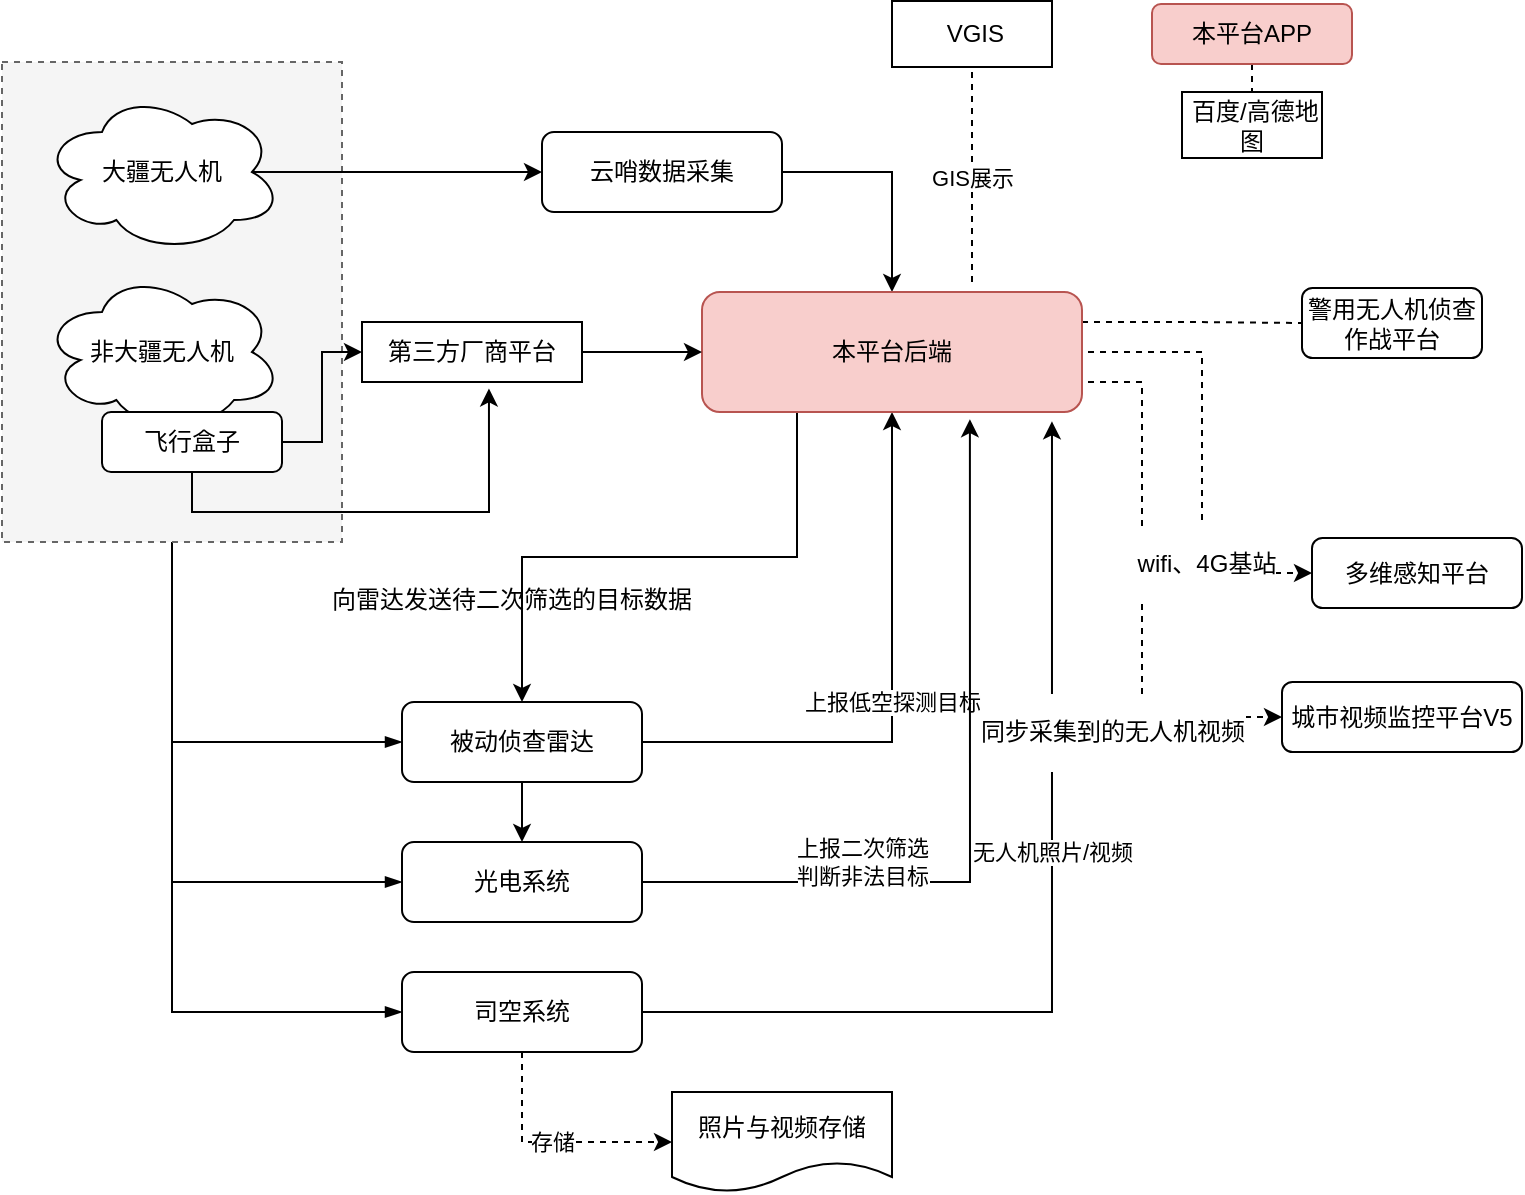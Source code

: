 <mxfile version="10.6.2" type="github"><diagram id="ZXbhY7CVpI-BIAMXs6bf" name="Page-1"><mxGraphModel dx="897" dy="469" grid="1" gridSize="10" guides="1" tooltips="1" connect="1" arrows="1" fold="1" page="1" pageScale="1" pageWidth="827" pageHeight="1169" math="0" shadow="0"><root><mxCell id="0"/><mxCell id="1" parent="0"/><mxCell id="SJN7MPmhMZ1LIdw3ViLj-26" style="edgeStyle=orthogonalEdgeStyle;rounded=0;orthogonalLoop=1;jettySize=auto;html=1;exitX=0.5;exitY=1;exitDx=0;exitDy=0;entryX=0;entryY=0.5;entryDx=0;entryDy=0;endArrow=blockThin;endFill=1;" edge="1" parent="1" source="SJN7MPmhMZ1LIdw3ViLj-25" target="JGGShvwqFwPRQf4y87TC-3"><mxGeometry relative="1" as="geometry"/></mxCell><mxCell id="SJN7MPmhMZ1LIdw3ViLj-27" style="edgeStyle=orthogonalEdgeStyle;rounded=0;orthogonalLoop=1;jettySize=auto;html=1;exitX=0.5;exitY=1;exitDx=0;exitDy=0;entryX=0;entryY=0.5;entryDx=0;entryDy=0;endArrow=blockThin;endFill=1;" edge="1" parent="1" source="SJN7MPmhMZ1LIdw3ViLj-25" target="JGGShvwqFwPRQf4y87TC-4"><mxGeometry relative="1" as="geometry"/></mxCell><mxCell id="SJN7MPmhMZ1LIdw3ViLj-28" style="edgeStyle=orthogonalEdgeStyle;rounded=0;orthogonalLoop=1;jettySize=auto;html=1;exitX=0.5;exitY=1;exitDx=0;exitDy=0;entryX=0;entryY=0.5;entryDx=0;entryDy=0;endArrow=blockThin;endFill=1;" edge="1" parent="1" source="SJN7MPmhMZ1LIdw3ViLj-25" target="JGGShvwqFwPRQf4y87TC-5"><mxGeometry relative="1" as="geometry"/></mxCell><mxCell id="SJN7MPmhMZ1LIdw3ViLj-25" value="" style="rounded=0;whiteSpace=wrap;html=1;dashed=1;fillColor=#f5f5f5;strokeColor=#666666;fontColor=#333333;" vertex="1" parent="1"><mxGeometry x="40" y="40" width="170" height="240" as="geometry"/></mxCell><mxCell id="JGGShvwqFwPRQf4y87TC-14" style="edgeStyle=orthogonalEdgeStyle;rounded=0;orthogonalLoop=1;jettySize=auto;html=1;exitX=0.875;exitY=0.5;exitDx=0;exitDy=0;exitPerimeter=0;" parent="1" source="JGGShvwqFwPRQf4y87TC-1" target="JGGShvwqFwPRQf4y87TC-2" edge="1"><mxGeometry relative="1" as="geometry"/></mxCell><mxCell id="JGGShvwqFwPRQf4y87TC-1" value="大疆无人机" style="ellipse;shape=cloud;whiteSpace=wrap;html=1;" parent="1" vertex="1"><mxGeometry x="60" y="55" width="120" height="80" as="geometry"/></mxCell><mxCell id="JGGShvwqFwPRQf4y87TC-13" style="edgeStyle=orthogonalEdgeStyle;rounded=0;orthogonalLoop=1;jettySize=auto;html=1;exitX=1;exitY=0.5;exitDx=0;exitDy=0;entryX=0.5;entryY=0;entryDx=0;entryDy=0;" parent="1" source="JGGShvwqFwPRQf4y87TC-2" target="JGGShvwqFwPRQf4y87TC-8" edge="1"><mxGeometry relative="1" as="geometry"/></mxCell><mxCell id="JGGShvwqFwPRQf4y87TC-2" value="云哨数据采集" style="rounded=1;whiteSpace=wrap;html=1;" parent="1" vertex="1"><mxGeometry x="310" y="75" width="120" height="40" as="geometry"/></mxCell><mxCell id="SJN7MPmhMZ1LIdw3ViLj-1" value="上报低空探测目标" style="edgeStyle=orthogonalEdgeStyle;rounded=0;orthogonalLoop=1;jettySize=auto;html=1;entryX=0.5;entryY=1;entryDx=0;entryDy=0;" edge="1" parent="1" source="JGGShvwqFwPRQf4y87TC-3" target="JGGShvwqFwPRQf4y87TC-8"><mxGeometry relative="1" as="geometry"/></mxCell><mxCell id="SJN7MPmhMZ1LIdw3ViLj-4" style="edgeStyle=orthogonalEdgeStyle;rounded=0;orthogonalLoop=1;jettySize=auto;html=1;exitX=0.5;exitY=1;exitDx=0;exitDy=0;entryX=0.5;entryY=0;entryDx=0;entryDy=0;" edge="1" parent="1" source="JGGShvwqFwPRQf4y87TC-3" target="JGGShvwqFwPRQf4y87TC-4"><mxGeometry relative="1" as="geometry"/></mxCell><mxCell id="JGGShvwqFwPRQf4y87TC-3" value="被动侦查雷达" style="rounded=1;whiteSpace=wrap;html=1;" parent="1" vertex="1"><mxGeometry x="240" y="360" width="120" height="40" as="geometry"/></mxCell><mxCell id="SJN7MPmhMZ1LIdw3ViLj-3" value="上报二次筛选&lt;br&gt;判断非法目标" style="edgeStyle=orthogonalEdgeStyle;rounded=0;orthogonalLoop=1;jettySize=auto;html=1;exitX=1;exitY=0.5;exitDx=0;exitDy=0;entryX=0.705;entryY=1.06;entryDx=0;entryDy=0;entryPerimeter=0;" edge="1" parent="1" source="JGGShvwqFwPRQf4y87TC-4" target="JGGShvwqFwPRQf4y87TC-8"><mxGeometry x="-0.443" y="10" relative="1" as="geometry"><mxPoint as="offset"/></mxGeometry></mxCell><mxCell id="JGGShvwqFwPRQf4y87TC-4" value="光电系统" style="rounded=1;whiteSpace=wrap;html=1;" parent="1" vertex="1"><mxGeometry x="240" y="430" width="120" height="40" as="geometry"/></mxCell><mxCell id="SJN7MPmhMZ1LIdw3ViLj-2" value="无人机照片/视频" style="edgeStyle=orthogonalEdgeStyle;rounded=0;orthogonalLoop=1;jettySize=auto;html=1;exitX=1;exitY=0.5;exitDx=0;exitDy=0;entryX=0.921;entryY=1.078;entryDx=0;entryDy=0;entryPerimeter=0;" edge="1" parent="1" source="JGGShvwqFwPRQf4y87TC-5" target="JGGShvwqFwPRQf4y87TC-8"><mxGeometry x="-0.342" y="40" relative="1" as="geometry"><mxPoint x="40" y="-40" as="offset"/></mxGeometry></mxCell><mxCell id="SJN7MPmhMZ1LIdw3ViLj-8" value="存储" style="edgeStyle=orthogonalEdgeStyle;rounded=0;orthogonalLoop=1;jettySize=auto;html=1;exitX=0.5;exitY=1;exitDx=0;exitDy=0;entryX=0;entryY=0.5;entryDx=0;entryDy=0;dashed=1;" edge="1" parent="1" source="JGGShvwqFwPRQf4y87TC-5" target="SJN7MPmhMZ1LIdw3ViLj-7"><mxGeometry relative="1" as="geometry"/></mxCell><mxCell id="JGGShvwqFwPRQf4y87TC-5" value="司空系统" style="rounded=1;whiteSpace=wrap;html=1;" parent="1" vertex="1"><mxGeometry x="240" y="495" width="120" height="40" as="geometry"/></mxCell><mxCell id="JGGShvwqFwPRQf4y87TC-6" value="非大疆无人机" style="ellipse;shape=cloud;whiteSpace=wrap;html=1;" parent="1" vertex="1"><mxGeometry x="60" y="145" width="120" height="80" as="geometry"/></mxCell><mxCell id="JGGShvwqFwPRQf4y87TC-10" style="edgeStyle=orthogonalEdgeStyle;rounded=0;orthogonalLoop=1;jettySize=auto;html=1;exitX=1;exitY=0.5;exitDx=0;exitDy=0;entryX=0;entryY=0.5;entryDx=0;entryDy=0;" parent="1" source="JGGShvwqFwPRQf4y87TC-7" target="JGGShvwqFwPRQf4y87TC-9" edge="1"><mxGeometry relative="1" as="geometry"/></mxCell><mxCell id="JGGShvwqFwPRQf4y87TC-11" style="edgeStyle=orthogonalEdgeStyle;rounded=0;orthogonalLoop=1;jettySize=auto;html=1;exitX=0.5;exitY=1;exitDx=0;exitDy=0;entryX=0.577;entryY=1.107;entryDx=0;entryDy=0;entryPerimeter=0;" parent="1" source="JGGShvwqFwPRQf4y87TC-7" target="JGGShvwqFwPRQf4y87TC-9" edge="1"><mxGeometry relative="1" as="geometry"/></mxCell><mxCell id="JGGShvwqFwPRQf4y87TC-7" value="飞行盒子" style="rounded=1;whiteSpace=wrap;html=1;" parent="1" vertex="1"><mxGeometry x="90" y="215" width="90" height="30" as="geometry"/></mxCell><mxCell id="SJN7MPmhMZ1LIdw3ViLj-6" style="edgeStyle=orthogonalEdgeStyle;rounded=0;orthogonalLoop=1;jettySize=auto;html=1;exitX=0.25;exitY=1;exitDx=0;exitDy=0;entryX=0.5;entryY=0;entryDx=0;entryDy=0;" edge="1" parent="1" source="JGGShvwqFwPRQf4y87TC-8" target="JGGShvwqFwPRQf4y87TC-3"><mxGeometry relative="1" as="geometry"/></mxCell><mxCell id="SJN7MPmhMZ1LIdw3ViLj-11" style="edgeStyle=orthogonalEdgeStyle;rounded=0;orthogonalLoop=1;jettySize=auto;html=1;exitX=1;exitY=0.5;exitDx=0;exitDy=0;entryX=0;entryY=0.5;entryDx=0;entryDy=0;dashed=1;" edge="1" parent="1" source="JGGShvwqFwPRQf4y87TC-8" target="SJN7MPmhMZ1LIdw3ViLj-10"><mxGeometry relative="1" as="geometry"><Array as="points"><mxPoint x="580" y="200"/><mxPoint x="610" y="200"/><mxPoint x="610" y="368"/></Array></mxGeometry></mxCell><mxCell id="SJN7MPmhMZ1LIdw3ViLj-12" value="&lt;p&gt;&lt;span&gt;&lt;font face=&quot;宋体&quot;&gt;同步采集到的无人机视频&lt;/font&gt;&lt;/span&gt;&lt;/p&gt;" style="text;html=1;resizable=0;points=[];align=center;verticalAlign=middle;labelBackgroundColor=#ffffff;" vertex="1" connectable="0" parent="SJN7MPmhMZ1LIdw3ViLj-11"><mxGeometry x="0.2" y="-1" relative="1" as="geometry"><mxPoint x="-14" y="50" as="offset"/></mxGeometry></mxCell><mxCell id="SJN7MPmhMZ1LIdw3ViLj-19" style="edgeStyle=orthogonalEdgeStyle;rounded=0;orthogonalLoop=1;jettySize=auto;html=1;exitX=1;exitY=0.25;exitDx=0;exitDy=0;dashed=1;entryX=0;entryY=0.5;entryDx=0;entryDy=0;" edge="1" parent="1" source="JGGShvwqFwPRQf4y87TC-8" target="SJN7MPmhMZ1LIdw3ViLj-18"><mxGeometry relative="1" as="geometry"><Array as="points"><mxPoint x="580" y="185"/><mxPoint x="640" y="185"/><mxPoint x="640" y="296"/></Array></mxGeometry></mxCell><mxCell id="SJN7MPmhMZ1LIdw3ViLj-20" value="&lt;p&gt;&lt;span&gt;w&lt;/span&gt;&lt;span&gt;ifi&lt;/span&gt;&lt;span&gt;&lt;font face=&quot;宋体&quot;&gt;、&lt;/font&gt;4&lt;/span&gt;&lt;span&gt;G&lt;/span&gt;&lt;span&gt;&lt;font face=&quot;宋体&quot;&gt;基站&lt;/font&gt;&lt;/span&gt;&lt;/p&gt;" style="text;html=1;resizable=0;points=[];align=center;verticalAlign=middle;labelBackgroundColor=#ffffff;" vertex="1" connectable="0" parent="SJN7MPmhMZ1LIdw3ViLj-19"><mxGeometry x="0.505" y="2" relative="1" as="geometry"><mxPoint as="offset"/></mxGeometry></mxCell><mxCell id="SJN7MPmhMZ1LIdw3ViLj-22" value="GIS展示" style="edgeStyle=orthogonalEdgeStyle;rounded=0;orthogonalLoop=1;jettySize=auto;html=1;dashed=1;endArrow=none;endFill=0;" edge="1" parent="1"><mxGeometry relative="1" as="geometry"><mxPoint x="525" y="150" as="sourcePoint"/><mxPoint x="525" y="45" as="targetPoint"/></mxGeometry></mxCell><mxCell id="SJN7MPmhMZ1LIdw3ViLj-24" style="edgeStyle=orthogonalEdgeStyle;rounded=0;orthogonalLoop=1;jettySize=auto;html=1;exitX=1;exitY=0.25;exitDx=0;exitDy=0;dashed=1;endArrow=none;endFill=0;" edge="1" parent="1" source="JGGShvwqFwPRQf4y87TC-8" target="SJN7MPmhMZ1LIdw3ViLj-23"><mxGeometry relative="1" as="geometry"/></mxCell><mxCell id="JGGShvwqFwPRQf4y87TC-8" value="本平台后端" style="rounded=1;whiteSpace=wrap;html=1;fillColor=#f8cecc;strokeColor=#b85450;" parent="1" vertex="1"><mxGeometry x="390" y="155" width="190" height="60" as="geometry"/></mxCell><mxCell id="JGGShvwqFwPRQf4y87TC-12" style="edgeStyle=orthogonalEdgeStyle;rounded=0;orthogonalLoop=1;jettySize=auto;html=1;exitX=1;exitY=0.5;exitDx=0;exitDy=0;" parent="1" source="JGGShvwqFwPRQf4y87TC-9" target="JGGShvwqFwPRQf4y87TC-8" edge="1"><mxGeometry relative="1" as="geometry"/></mxCell><mxCell id="JGGShvwqFwPRQf4y87TC-9" value="第三方厂商平台" style="rounded=0;whiteSpace=wrap;html=1;" parent="1" vertex="1"><mxGeometry x="220" y="170" width="110" height="30" as="geometry"/></mxCell><mxCell id="SJN7MPmhMZ1LIdw3ViLj-5" value="向雷达发送待二次筛选的目标数据" style="text;html=1;" vertex="1" parent="1"><mxGeometry x="203" y="295" width="210" height="30" as="geometry"/></mxCell><mxCell id="SJN7MPmhMZ1LIdw3ViLj-7" value="照片与视频存储" style="shape=document;whiteSpace=wrap;html=1;boundedLbl=1;" vertex="1" parent="1"><mxGeometry x="375" y="555" width="110" height="50" as="geometry"/></mxCell><mxCell id="SJN7MPmhMZ1LIdw3ViLj-10" value="&lt;p&gt;&lt;span&gt;&lt;font face=&quot;宋体&quot;&gt;城市视频监控平台&lt;/font&gt;V&lt;/span&gt;&lt;span&gt;5&lt;/span&gt;&lt;/p&gt;" style="rounded=1;whiteSpace=wrap;html=1;" vertex="1" parent="1"><mxGeometry x="680" y="350" width="120" height="35" as="geometry"/></mxCell><mxCell id="SJN7MPmhMZ1LIdw3ViLj-13" value="&amp;nbsp;VGIS" style="rounded=0;whiteSpace=wrap;html=1;" vertex="1" parent="1"><mxGeometry x="485" y="9.5" width="80" height="33" as="geometry"/></mxCell><mxCell id="SJN7MPmhMZ1LIdw3ViLj-21" style="edgeStyle=orthogonalEdgeStyle;rounded=0;orthogonalLoop=1;jettySize=auto;html=1;exitX=0.5;exitY=1;exitDx=0;exitDy=0;entryX=0.5;entryY=0;entryDx=0;entryDy=0;dashed=1;endArrow=none;endFill=0;" edge="1" parent="1" source="SJN7MPmhMZ1LIdw3ViLj-16" target="SJN7MPmhMZ1LIdw3ViLj-17"><mxGeometry relative="1" as="geometry"/></mxCell><mxCell id="SJN7MPmhMZ1LIdw3ViLj-16" value="本平台APP" style="rounded=1;whiteSpace=wrap;html=1;fillColor=#f8cecc;strokeColor=#b85450;" vertex="1" parent="1"><mxGeometry x="615" y="11" width="100" height="30" as="geometry"/></mxCell><mxCell id="SJN7MPmhMZ1LIdw3ViLj-17" value="&amp;nbsp;百度/高德地图" style="rounded=0;whiteSpace=wrap;html=1;" vertex="1" parent="1"><mxGeometry x="630" y="55" width="70" height="33" as="geometry"/></mxCell><mxCell id="SJN7MPmhMZ1LIdw3ViLj-18" value="&lt;p&gt;&lt;span&gt;&lt;font face=&quot;宋体&quot;&gt;多维感知平台&lt;/font&gt;&lt;/span&gt;&lt;/p&gt;" style="rounded=1;whiteSpace=wrap;html=1;" vertex="1" parent="1"><mxGeometry x="695" y="278" width="105" height="35" as="geometry"/></mxCell><mxCell id="SJN7MPmhMZ1LIdw3ViLj-23" value="&lt;p&gt;&lt;span&gt;&lt;font face=&quot;宋体&quot;&gt;警用无人机侦查作战平台&lt;/font&gt;&lt;/span&gt;&lt;/p&gt;" style="rounded=1;whiteSpace=wrap;html=1;" vertex="1" parent="1"><mxGeometry x="690" y="153" width="90" height="35" as="geometry"/></mxCell></root></mxGraphModel></diagram></mxfile>